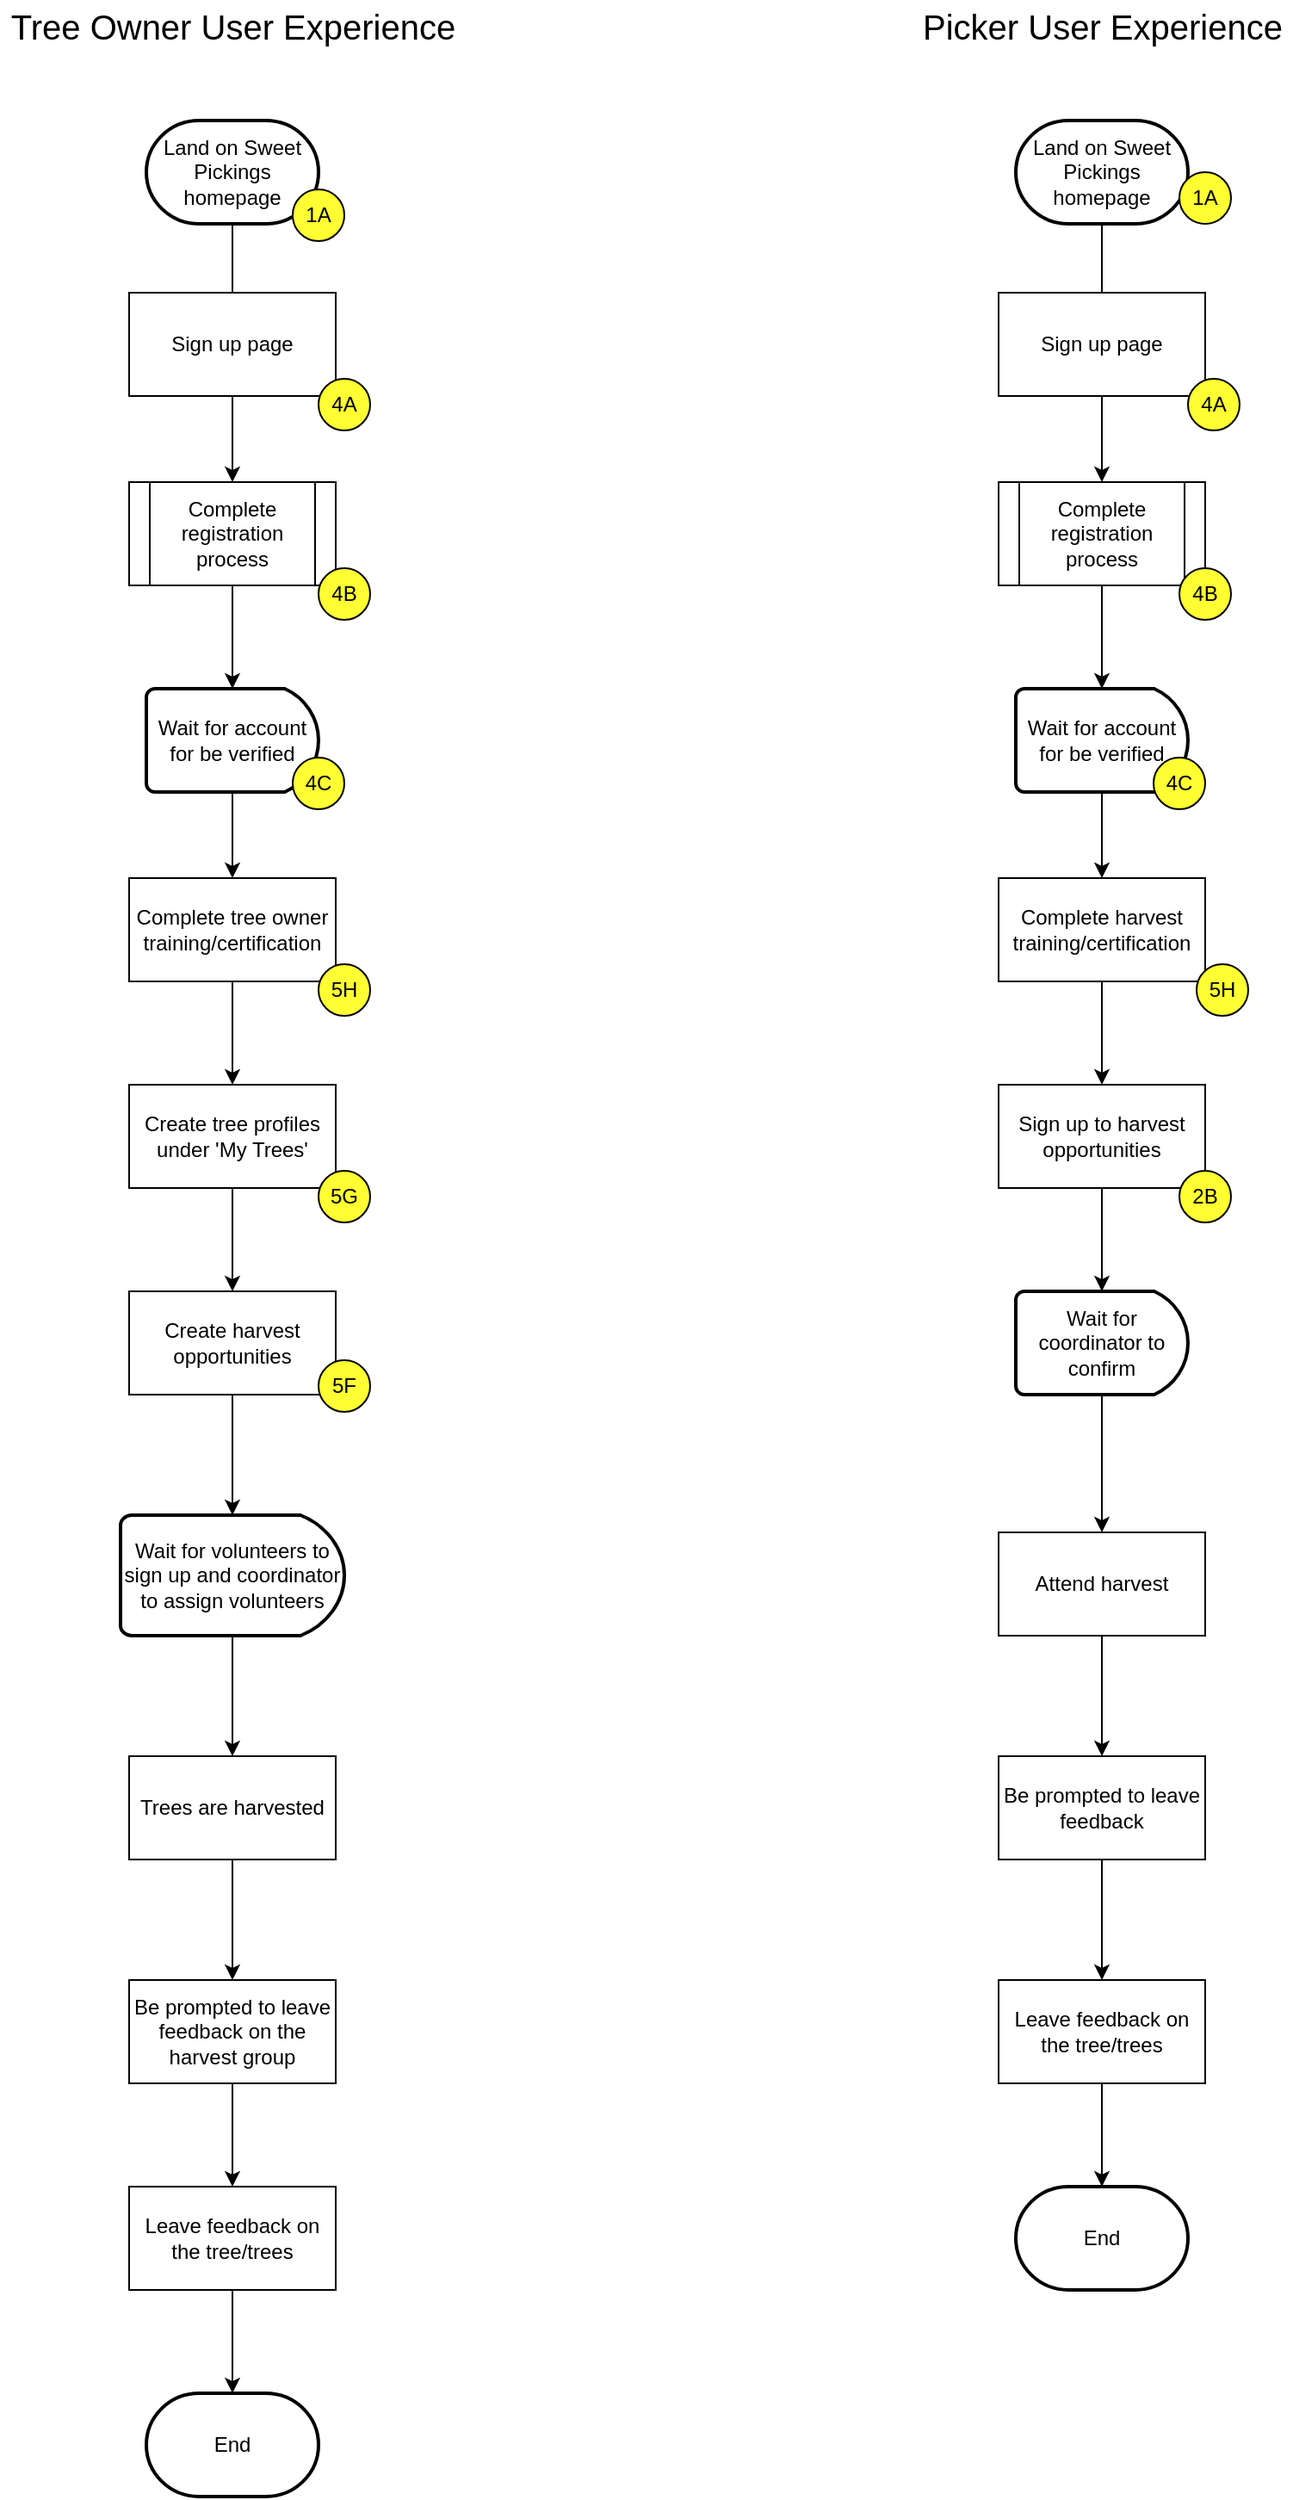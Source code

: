 <mxfile version="14.4.4" type="github">
  <diagram id="0Zd1Y9yQ0Hyb-goj2nON" name="Picker and Tree Owner">
    <mxGraphModel dx="1590" dy="804" grid="1" gridSize="10" guides="1" tooltips="1" connect="1" arrows="1" fold="1" page="1" pageScale="1" pageWidth="827" pageHeight="1169" math="0" shadow="0">
      <root>
        <mxCell id="0" />
        <mxCell id="1" parent="0" />
        <mxCell id="wjMGMr0faqHs7K19Zr8n-1" value="" style="edgeStyle=orthogonalEdgeStyle;rounded=0;orthogonalLoop=1;jettySize=auto;html=1;" edge="1" parent="1" source="wjMGMr0faqHs7K19Zr8n-2">
          <mxGeometry relative="1" as="geometry">
            <mxPoint x="665" y="280" as="targetPoint" />
          </mxGeometry>
        </mxCell>
        <mxCell id="wjMGMr0faqHs7K19Zr8n-2" value="Land on Sweet Pickings homepage" style="strokeWidth=2;html=1;shape=mxgraph.flowchart.terminator;whiteSpace=wrap;" vertex="1" parent="1">
          <mxGeometry x="615" y="120" width="100" height="60" as="geometry" />
        </mxCell>
        <mxCell id="wjMGMr0faqHs7K19Zr8n-3" style="edgeStyle=orthogonalEdgeStyle;rounded=0;orthogonalLoop=1;jettySize=auto;html=1;exitX=0.5;exitY=1;exitDx=0;exitDy=0;" edge="1" parent="1" source="wjMGMr0faqHs7K19Zr8n-4" target="wjMGMr0faqHs7K19Zr8n-20">
          <mxGeometry relative="1" as="geometry" />
        </mxCell>
        <mxCell id="wjMGMr0faqHs7K19Zr8n-4" value="Sign up page" style="rounded=0;whiteSpace=wrap;html=1;" vertex="1" parent="1">
          <mxGeometry x="605" y="220" width="120" height="60" as="geometry" />
        </mxCell>
        <mxCell id="wjMGMr0faqHs7K19Zr8n-5" style="edgeStyle=orthogonalEdgeStyle;rounded=0;orthogonalLoop=1;jettySize=auto;html=1;exitX=0.5;exitY=1;exitDx=0;exitDy=0;entryX=0.5;entryY=0;entryDx=0;entryDy=0;" edge="1" parent="1" source="wjMGMr0faqHs7K19Zr8n-6" target="wjMGMr0faqHs7K19Zr8n-8">
          <mxGeometry relative="1" as="geometry" />
        </mxCell>
        <mxCell id="wjMGMr0faqHs7K19Zr8n-6" value="Complete harvest training/certification" style="rounded=0;whiteSpace=wrap;html=1;" vertex="1" parent="1">
          <mxGeometry x="605" y="560" width="120" height="60" as="geometry" />
        </mxCell>
        <mxCell id="wjMGMr0faqHs7K19Zr8n-7" style="edgeStyle=orthogonalEdgeStyle;rounded=0;orthogonalLoop=1;jettySize=auto;html=1;entryX=0.5;entryY=0;entryDx=0;entryDy=0;entryPerimeter=0;" edge="1" parent="1" source="wjMGMr0faqHs7K19Zr8n-8" target="wjMGMr0faqHs7K19Zr8n-41">
          <mxGeometry relative="1" as="geometry" />
        </mxCell>
        <mxCell id="wjMGMr0faqHs7K19Zr8n-8" value="&lt;div&gt;Sign up to harvest opportunities&lt;/div&gt;" style="rounded=0;whiteSpace=wrap;html=1;" vertex="1" parent="1">
          <mxGeometry x="605" y="680" width="120" height="60" as="geometry" />
        </mxCell>
        <mxCell id="wjMGMr0faqHs7K19Zr8n-9" style="edgeStyle=orthogonalEdgeStyle;rounded=0;orthogonalLoop=1;jettySize=auto;html=1;exitX=0.5;exitY=1;exitDx=0;exitDy=0;exitPerimeter=0;entryX=0.5;entryY=0;entryDx=0;entryDy=0;" edge="1" parent="1" source="wjMGMr0faqHs7K19Zr8n-10" target="wjMGMr0faqHs7K19Zr8n-6">
          <mxGeometry relative="1" as="geometry" />
        </mxCell>
        <mxCell id="wjMGMr0faqHs7K19Zr8n-10" value="Wait for account for be verified" style="strokeWidth=2;html=1;shape=mxgraph.flowchart.delay;whiteSpace=wrap;" vertex="1" parent="1">
          <mxGeometry x="615" y="450" width="100" height="60" as="geometry" />
        </mxCell>
        <mxCell id="wjMGMr0faqHs7K19Zr8n-11" style="edgeStyle=orthogonalEdgeStyle;rounded=0;orthogonalLoop=1;jettySize=auto;html=1;exitX=0.5;exitY=1;exitDx=0;exitDy=0;entryX=0.5;entryY=0;entryDx=0;entryDy=0;" edge="1" parent="1" source="wjMGMr0faqHs7K19Zr8n-12" target="wjMGMr0faqHs7K19Zr8n-14">
          <mxGeometry relative="1" as="geometry" />
        </mxCell>
        <mxCell id="wjMGMr0faqHs7K19Zr8n-12" value="Attend harvest" style="rounded=0;whiteSpace=wrap;html=1;" vertex="1" parent="1">
          <mxGeometry x="605" y="940" width="120" height="60" as="geometry" />
        </mxCell>
        <mxCell id="wjMGMr0faqHs7K19Zr8n-13" style="edgeStyle=orthogonalEdgeStyle;rounded=0;orthogonalLoop=1;jettySize=auto;html=1;exitX=0.5;exitY=1;exitDx=0;exitDy=0;" edge="1" parent="1" source="wjMGMr0faqHs7K19Zr8n-14" target="wjMGMr0faqHs7K19Zr8n-16">
          <mxGeometry relative="1" as="geometry" />
        </mxCell>
        <mxCell id="wjMGMr0faqHs7K19Zr8n-14" value="Be prompted to leave feedback" style="rounded=0;whiteSpace=wrap;html=1;" vertex="1" parent="1">
          <mxGeometry x="605" y="1070" width="120" height="60" as="geometry" />
        </mxCell>
        <mxCell id="wjMGMr0faqHs7K19Zr8n-15" value="" style="edgeStyle=orthogonalEdgeStyle;rounded=0;orthogonalLoop=1;jettySize=auto;html=1;" edge="1" parent="1" source="wjMGMr0faqHs7K19Zr8n-16" target="wjMGMr0faqHs7K19Zr8n-17">
          <mxGeometry relative="1" as="geometry" />
        </mxCell>
        <mxCell id="wjMGMr0faqHs7K19Zr8n-16" value="Leave feedback on the tree/trees" style="rounded=0;whiteSpace=wrap;html=1;" vertex="1" parent="1">
          <mxGeometry x="605" y="1200" width="120" height="60" as="geometry" />
        </mxCell>
        <mxCell id="wjMGMr0faqHs7K19Zr8n-17" value="End" style="strokeWidth=2;html=1;shape=mxgraph.flowchart.terminator;whiteSpace=wrap;" vertex="1" parent="1">
          <mxGeometry x="615" y="1320" width="100" height="60" as="geometry" />
        </mxCell>
        <mxCell id="wjMGMr0faqHs7K19Zr8n-18" value="Picker User Experience " style="text;html=1;resizable=0;autosize=1;align=center;verticalAlign=middle;points=[];fillColor=none;strokeColor=none;rounded=0;fontSize=20;" vertex="1" parent="1">
          <mxGeometry x="555" y="50" width="220" height="30" as="geometry" />
        </mxCell>
        <mxCell id="wjMGMr0faqHs7K19Zr8n-19" style="edgeStyle=orthogonalEdgeStyle;rounded=0;orthogonalLoop=1;jettySize=auto;html=1;exitX=0.5;exitY=1;exitDx=0;exitDy=0;entryX=0.5;entryY=0;entryDx=0;entryDy=0;entryPerimeter=0;" edge="1" parent="1" source="wjMGMr0faqHs7K19Zr8n-20" target="wjMGMr0faqHs7K19Zr8n-10">
          <mxGeometry relative="1" as="geometry" />
        </mxCell>
        <mxCell id="wjMGMr0faqHs7K19Zr8n-20" value="Complete registration process" style="shape=process;whiteSpace=wrap;html=1;backgroundOutline=1;" vertex="1" parent="1">
          <mxGeometry x="605" y="330" width="120" height="60" as="geometry" />
        </mxCell>
        <mxCell id="wjMGMr0faqHs7K19Zr8n-21" value="" style="edgeStyle=orthogonalEdgeStyle;rounded=0;orthogonalLoop=1;jettySize=auto;html=1;" edge="1" parent="1" source="wjMGMr0faqHs7K19Zr8n-22">
          <mxGeometry relative="1" as="geometry">
            <mxPoint x="160" y="280" as="targetPoint" />
          </mxGeometry>
        </mxCell>
        <mxCell id="wjMGMr0faqHs7K19Zr8n-22" value="Land on Sweet Pickings homepage" style="strokeWidth=2;html=1;shape=mxgraph.flowchart.terminator;whiteSpace=wrap;" vertex="1" parent="1">
          <mxGeometry x="110" y="120" width="100" height="60" as="geometry" />
        </mxCell>
        <mxCell id="wjMGMr0faqHs7K19Zr8n-23" style="edgeStyle=orthogonalEdgeStyle;rounded=0;orthogonalLoop=1;jettySize=auto;html=1;exitX=0.5;exitY=1;exitDx=0;exitDy=0;" edge="1" parent="1" source="wjMGMr0faqHs7K19Zr8n-24" target="wjMGMr0faqHs7K19Zr8n-39">
          <mxGeometry relative="1" as="geometry" />
        </mxCell>
        <mxCell id="wjMGMr0faqHs7K19Zr8n-24" value="Sign up page" style="rounded=0;whiteSpace=wrap;html=1;" vertex="1" parent="1">
          <mxGeometry x="100" y="220" width="120" height="60" as="geometry" />
        </mxCell>
        <mxCell id="wjMGMr0faqHs7K19Zr8n-25" style="edgeStyle=orthogonalEdgeStyle;rounded=0;orthogonalLoop=1;jettySize=auto;html=1;exitX=0.5;exitY=1;exitDx=0;exitDy=0;entryX=0.5;entryY=0;entryDx=0;entryDy=0;" edge="1" parent="1" source="wjMGMr0faqHs7K19Zr8n-26" target="wjMGMr0faqHs7K19Zr8n-28">
          <mxGeometry relative="1" as="geometry" />
        </mxCell>
        <mxCell id="wjMGMr0faqHs7K19Zr8n-26" value="Complete tree owner training/certification" style="rounded=0;whiteSpace=wrap;html=1;" vertex="1" parent="1">
          <mxGeometry x="100" y="560" width="120" height="60" as="geometry" />
        </mxCell>
        <mxCell id="wjMGMr0faqHs7K19Zr8n-27" style="edgeStyle=orthogonalEdgeStyle;rounded=0;orthogonalLoop=1;jettySize=auto;html=1;exitX=0.5;exitY=1;exitDx=0;exitDy=0;" edge="1" parent="1" source="wjMGMr0faqHs7K19Zr8n-28" target="wjMGMr0faqHs7K19Zr8n-32">
          <mxGeometry relative="1" as="geometry" />
        </mxCell>
        <mxCell id="wjMGMr0faqHs7K19Zr8n-28" value="Create tree profiles under &#39;My Trees&#39;" style="rounded=0;whiteSpace=wrap;html=1;" vertex="1" parent="1">
          <mxGeometry x="100" y="680" width="120" height="60" as="geometry" />
        </mxCell>
        <mxCell id="wjMGMr0faqHs7K19Zr8n-29" style="edgeStyle=orthogonalEdgeStyle;rounded=0;orthogonalLoop=1;jettySize=auto;html=1;exitX=0.5;exitY=1;exitDx=0;exitDy=0;exitPerimeter=0;entryX=0.5;entryY=0;entryDx=0;entryDy=0;" edge="1" parent="1" source="wjMGMr0faqHs7K19Zr8n-30" target="wjMGMr0faqHs7K19Zr8n-26">
          <mxGeometry relative="1" as="geometry" />
        </mxCell>
        <mxCell id="wjMGMr0faqHs7K19Zr8n-30" value="Wait for account for be verified" style="strokeWidth=2;html=1;shape=mxgraph.flowchart.delay;whiteSpace=wrap;" vertex="1" parent="1">
          <mxGeometry x="110" y="450" width="100" height="60" as="geometry" />
        </mxCell>
        <mxCell id="wjMGMr0faqHs7K19Zr8n-31" value="" style="edgeStyle=orthogonalEdgeStyle;rounded=0;orthogonalLoop=1;jettySize=auto;html=1;" edge="1" parent="1" source="wjMGMr0faqHs7K19Zr8n-32" target="wjMGMr0faqHs7K19Zr8n-43">
          <mxGeometry relative="1" as="geometry" />
        </mxCell>
        <mxCell id="wjMGMr0faqHs7K19Zr8n-32" value="Create harvest opportunities " style="rounded=0;whiteSpace=wrap;html=1;" vertex="1" parent="1">
          <mxGeometry x="100" y="800" width="120" height="60" as="geometry" />
        </mxCell>
        <mxCell id="wjMGMr0faqHs7K19Zr8n-33" value="" style="edgeStyle=orthogonalEdgeStyle;rounded=0;orthogonalLoop=1;jettySize=auto;html=1;" edge="1" parent="1" source="wjMGMr0faqHs7K19Zr8n-34" target="wjMGMr0faqHs7K19Zr8n-45">
          <mxGeometry relative="1" as="geometry" />
        </mxCell>
        <mxCell id="wjMGMr0faqHs7K19Zr8n-34" value="Trees are harvested" style="rounded=0;whiteSpace=wrap;html=1;" vertex="1" parent="1">
          <mxGeometry x="100" y="1070" width="120" height="60" as="geometry" />
        </mxCell>
        <mxCell id="wjMGMr0faqHs7K19Zr8n-35" value="" style="edgeStyle=orthogonalEdgeStyle;rounded=0;orthogonalLoop=1;jettySize=auto;html=1;" edge="1" parent="1" source="wjMGMr0faqHs7K19Zr8n-36" target="wjMGMr0faqHs7K19Zr8n-37">
          <mxGeometry relative="1" as="geometry" />
        </mxCell>
        <mxCell id="wjMGMr0faqHs7K19Zr8n-36" value="Leave feedback on the tree/trees" style="rounded=0;whiteSpace=wrap;html=1;" vertex="1" parent="1">
          <mxGeometry x="100" y="1320" width="120" height="60" as="geometry" />
        </mxCell>
        <mxCell id="wjMGMr0faqHs7K19Zr8n-37" value="End" style="strokeWidth=2;html=1;shape=mxgraph.flowchart.terminator;whiteSpace=wrap;" vertex="1" parent="1">
          <mxGeometry x="110" y="1440" width="100" height="60" as="geometry" />
        </mxCell>
        <mxCell id="wjMGMr0faqHs7K19Zr8n-38" style="edgeStyle=orthogonalEdgeStyle;rounded=0;orthogonalLoop=1;jettySize=auto;html=1;exitX=0.5;exitY=1;exitDx=0;exitDy=0;entryX=0.5;entryY=0;entryDx=0;entryDy=0;entryPerimeter=0;" edge="1" parent="1" source="wjMGMr0faqHs7K19Zr8n-39" target="wjMGMr0faqHs7K19Zr8n-30">
          <mxGeometry relative="1" as="geometry" />
        </mxCell>
        <mxCell id="wjMGMr0faqHs7K19Zr8n-39" value="Complete registration process" style="shape=process;whiteSpace=wrap;html=1;backgroundOutline=1;" vertex="1" parent="1">
          <mxGeometry x="100" y="330" width="120" height="60" as="geometry" />
        </mxCell>
        <mxCell id="wjMGMr0faqHs7K19Zr8n-40" style="edgeStyle=orthogonalEdgeStyle;rounded=0;orthogonalLoop=1;jettySize=auto;html=1;entryX=0.5;entryY=0;entryDx=0;entryDy=0;" edge="1" parent="1" source="wjMGMr0faqHs7K19Zr8n-41" target="wjMGMr0faqHs7K19Zr8n-12">
          <mxGeometry relative="1" as="geometry" />
        </mxCell>
        <mxCell id="wjMGMr0faqHs7K19Zr8n-41" value="Wait for coordinator to confirm " style="strokeWidth=2;html=1;shape=mxgraph.flowchart.delay;whiteSpace=wrap;" vertex="1" parent="1">
          <mxGeometry x="615" y="800" width="100" height="60" as="geometry" />
        </mxCell>
        <mxCell id="wjMGMr0faqHs7K19Zr8n-42" value="" style="edgeStyle=orthogonalEdgeStyle;rounded=0;orthogonalLoop=1;jettySize=auto;html=1;" edge="1" parent="1" source="wjMGMr0faqHs7K19Zr8n-43" target="wjMGMr0faqHs7K19Zr8n-34">
          <mxGeometry relative="1" as="geometry" />
        </mxCell>
        <mxCell id="wjMGMr0faqHs7K19Zr8n-43" value="Wait for volunteers to sign up and coordinator to assign volunteers" style="strokeWidth=2;html=1;shape=mxgraph.flowchart.delay;whiteSpace=wrap;" vertex="1" parent="1">
          <mxGeometry x="95" y="930" width="130" height="70" as="geometry" />
        </mxCell>
        <mxCell id="wjMGMr0faqHs7K19Zr8n-44" value="" style="edgeStyle=orthogonalEdgeStyle;rounded=0;orthogonalLoop=1;jettySize=auto;html=1;" edge="1" parent="1" source="wjMGMr0faqHs7K19Zr8n-45" target="wjMGMr0faqHs7K19Zr8n-36">
          <mxGeometry relative="1" as="geometry" />
        </mxCell>
        <mxCell id="wjMGMr0faqHs7K19Zr8n-45" value="Be prompted to leave feedback on the harvest group" style="rounded=0;whiteSpace=wrap;html=1;" vertex="1" parent="1">
          <mxGeometry x="100" y="1200" width="120" height="60" as="geometry" />
        </mxCell>
        <mxCell id="wjMGMr0faqHs7K19Zr8n-46" value="Tree Owner User Experience " style="text;html=1;resizable=0;autosize=1;align=center;verticalAlign=middle;points=[];fillColor=none;strokeColor=none;rounded=0;fontSize=20;" vertex="1" parent="1">
          <mxGeometry x="25" y="50" width="270" height="30" as="geometry" />
        </mxCell>
        <mxCell id="wjMGMr0faqHs7K19Zr8n-47" value="1A" style="ellipse;whiteSpace=wrap;html=1;aspect=fixed;fillColor=#FFFF33;" vertex="1" parent="1">
          <mxGeometry x="195" y="160" width="30" height="30" as="geometry" />
        </mxCell>
        <mxCell id="wjMGMr0faqHs7K19Zr8n-48" value="4A" style="ellipse;whiteSpace=wrap;html=1;aspect=fixed;fillColor=#FFFF33;" vertex="1" parent="1">
          <mxGeometry x="210" y="270" width="30" height="30" as="geometry" />
        </mxCell>
        <mxCell id="wjMGMr0faqHs7K19Zr8n-49" value="4B" style="ellipse;whiteSpace=wrap;html=1;aspect=fixed;fillColor=#FFFF33;" vertex="1" parent="1">
          <mxGeometry x="210" y="380" width="30" height="30" as="geometry" />
        </mxCell>
        <mxCell id="wjMGMr0faqHs7K19Zr8n-50" value="4C" style="ellipse;whiteSpace=wrap;html=1;aspect=fixed;fillColor=#FFFF33;" vertex="1" parent="1">
          <mxGeometry x="195" y="490" width="30" height="30" as="geometry" />
        </mxCell>
        <mxCell id="wjMGMr0faqHs7K19Zr8n-51" value="5H" style="ellipse;whiteSpace=wrap;html=1;aspect=fixed;fillColor=#FFFF33;" vertex="1" parent="1">
          <mxGeometry x="210" y="610" width="30" height="30" as="geometry" />
        </mxCell>
        <mxCell id="wjMGMr0faqHs7K19Zr8n-52" value="5G" style="ellipse;whiteSpace=wrap;html=1;aspect=fixed;fillColor=#FFFF33;" vertex="1" parent="1">
          <mxGeometry x="210" y="730" width="30" height="30" as="geometry" />
        </mxCell>
        <mxCell id="wjMGMr0faqHs7K19Zr8n-53" value="5F" style="ellipse;whiteSpace=wrap;html=1;aspect=fixed;fillColor=#FFFF33;" vertex="1" parent="1">
          <mxGeometry x="210" y="840" width="30" height="30" as="geometry" />
        </mxCell>
        <mxCell id="wjMGMr0faqHs7K19Zr8n-54" value="1A" style="ellipse;whiteSpace=wrap;html=1;aspect=fixed;fillColor=#FFFF33;" vertex="1" parent="1">
          <mxGeometry x="710" y="150" width="30" height="30" as="geometry" />
        </mxCell>
        <mxCell id="wjMGMr0faqHs7K19Zr8n-55" value="4A" style="ellipse;whiteSpace=wrap;html=1;aspect=fixed;fillColor=#FFFF33;" vertex="1" parent="1">
          <mxGeometry x="715" y="270" width="30" height="30" as="geometry" />
        </mxCell>
        <mxCell id="wjMGMr0faqHs7K19Zr8n-56" value="4B" style="ellipse;whiteSpace=wrap;html=1;aspect=fixed;fillColor=#FFFF33;" vertex="1" parent="1">
          <mxGeometry x="710" y="380" width="30" height="30" as="geometry" />
        </mxCell>
        <mxCell id="wjMGMr0faqHs7K19Zr8n-57" value="4C" style="ellipse;whiteSpace=wrap;html=1;aspect=fixed;fillColor=#FFFF33;" vertex="1" parent="1">
          <mxGeometry x="695" y="490" width="30" height="30" as="geometry" />
        </mxCell>
        <mxCell id="wjMGMr0faqHs7K19Zr8n-58" value="5H" style="ellipse;whiteSpace=wrap;html=1;aspect=fixed;fillColor=#FFFF33;" vertex="1" parent="1">
          <mxGeometry x="720" y="610" width="30" height="30" as="geometry" />
        </mxCell>
        <mxCell id="wjMGMr0faqHs7K19Zr8n-59" value="2B" style="ellipse;whiteSpace=wrap;html=1;aspect=fixed;fillColor=#FFFF33;" vertex="1" parent="1">
          <mxGeometry x="710" y="730" width="30" height="30" as="geometry" />
        </mxCell>
      </root>
    </mxGraphModel>
  </diagram>
</mxfile>
